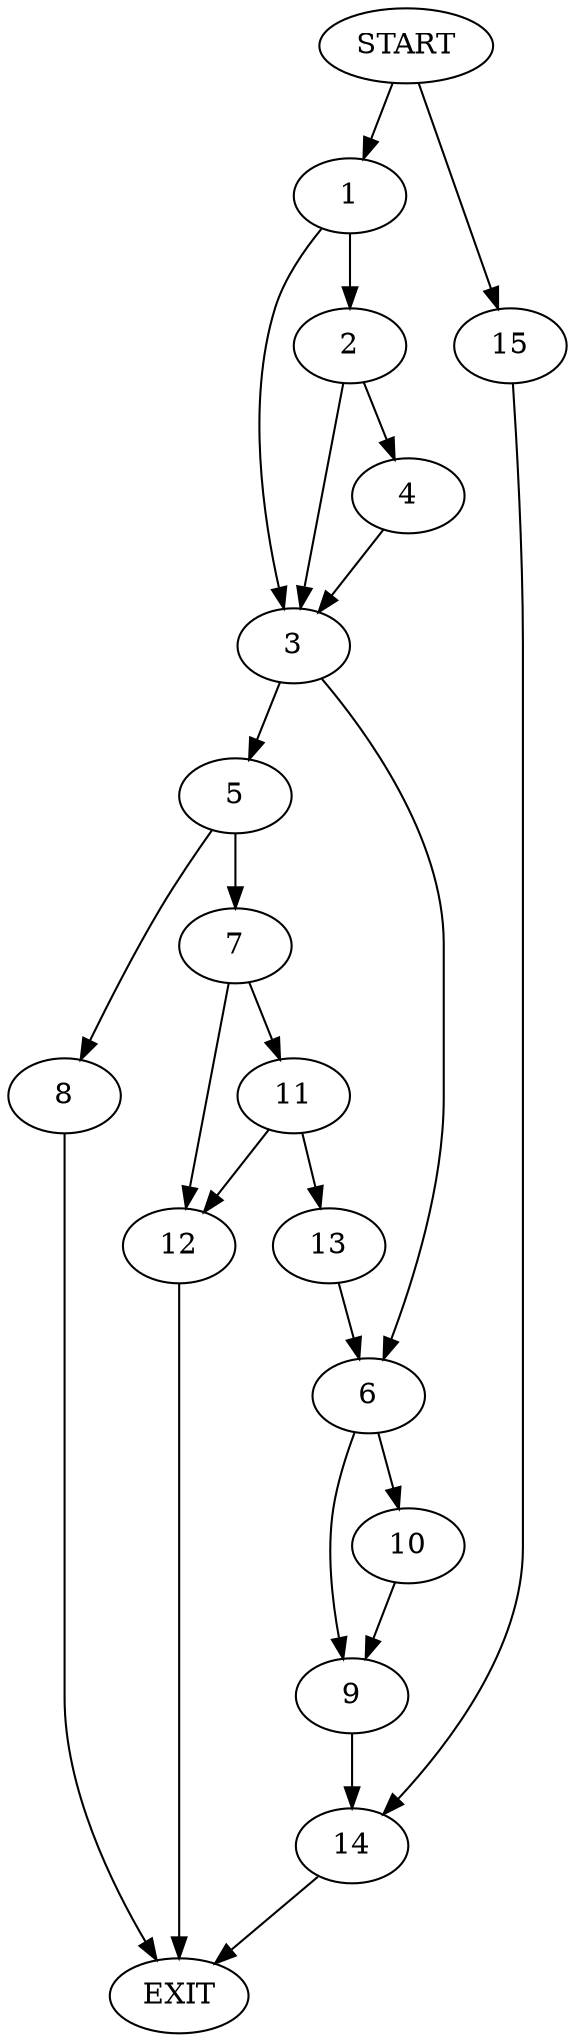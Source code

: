 digraph {
0 [label="START"]
16 [label="EXIT"]
0 -> 1
1 -> 2
1 -> 3
2 -> 4
2 -> 3
3 -> 5
3 -> 6
4 -> 3
5 -> 7
5 -> 8
6 -> 9
6 -> 10
7 -> 11
7 -> 12
8 -> 16
12 -> 16
11 -> 13
11 -> 12
13 -> 6
10 -> 9
9 -> 14
14 -> 16
0 -> 15
15 -> 14
}
